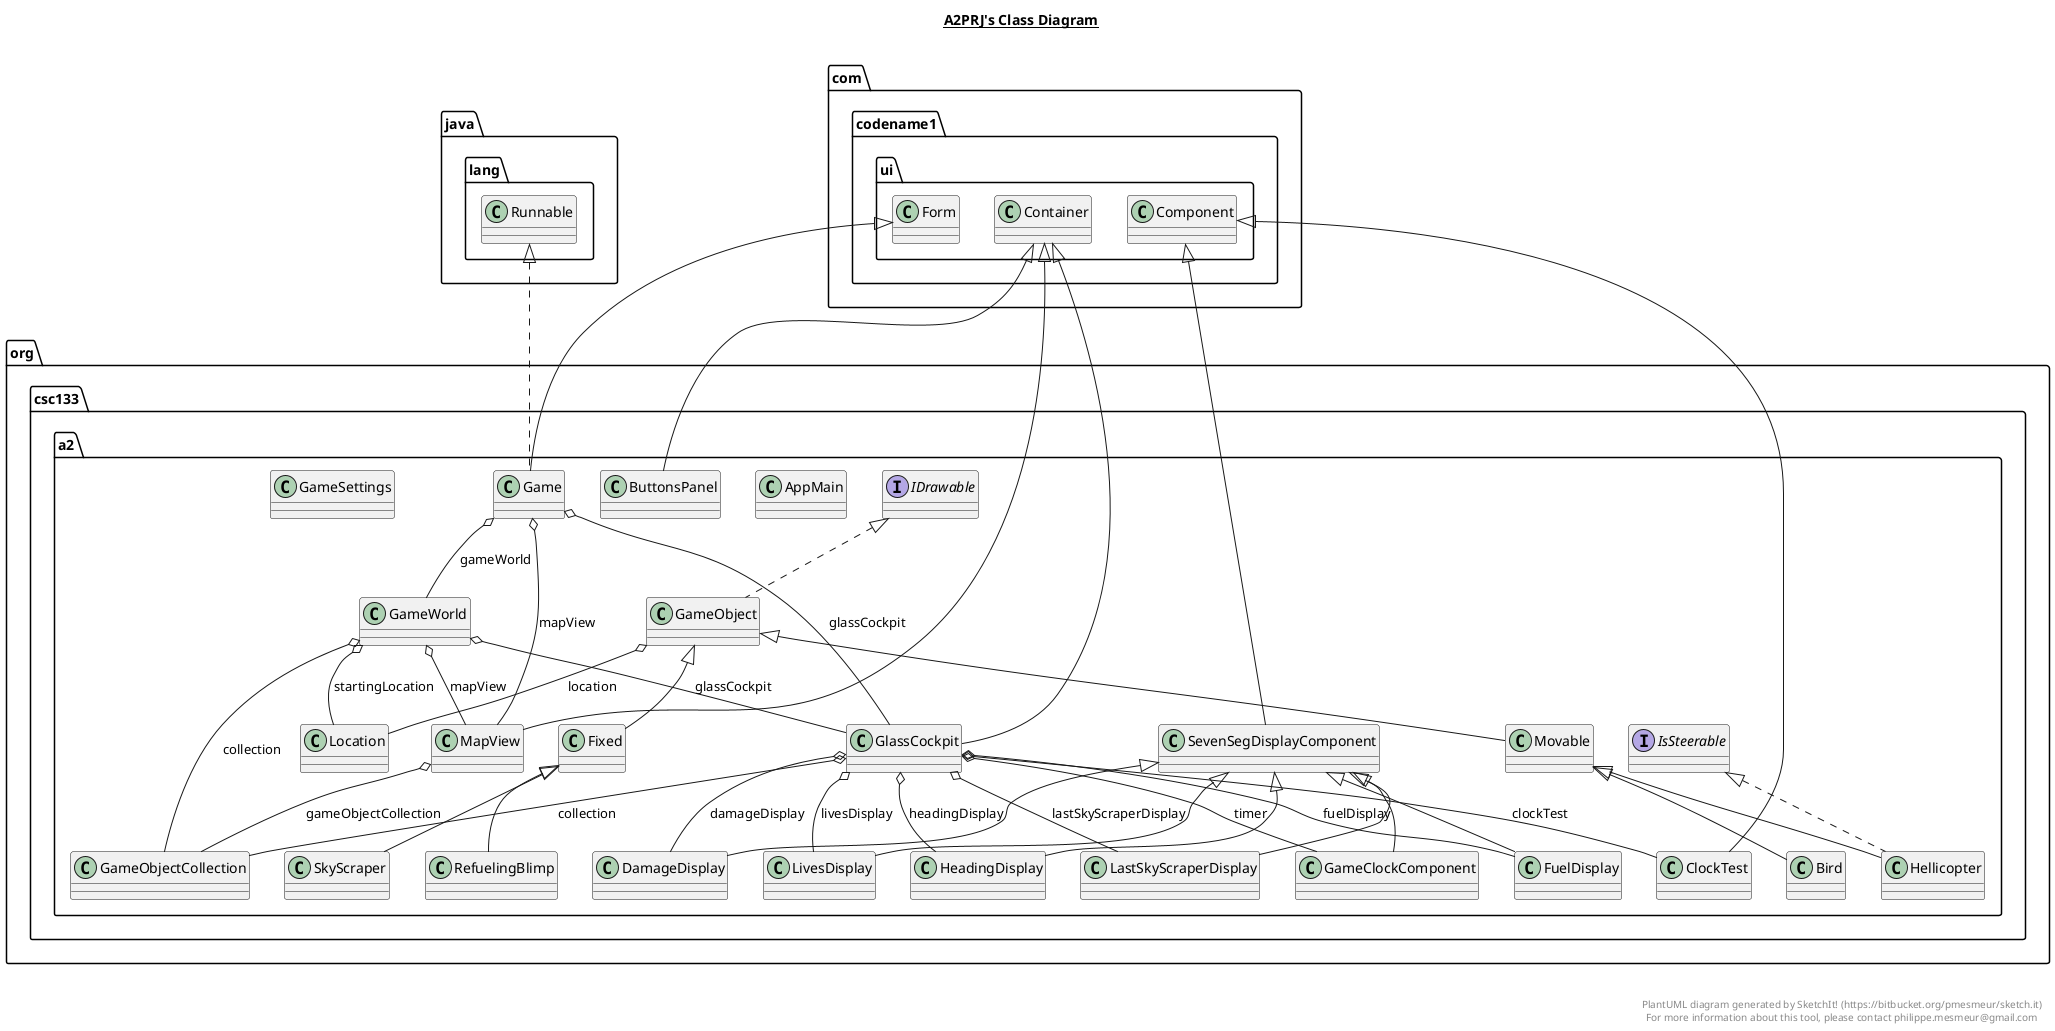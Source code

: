 @startuml

title __A2PRJ's Class Diagram__\n

  namespace org.csc133.a2 {
    class org.csc133.a2.AppMain {
    }
  }
  

  namespace org.csc133.a2 {
    class org.csc133.a2.Bird {
    }
  }
  

  namespace org.csc133.a2 {
    class org.csc133.a2.ButtonsPanel {
    }
  }
  

  namespace org.csc133.a2 {
    class org.csc133.a2.ClockTest {
    }
  }
  

  namespace org.csc133.a2 {
    class org.csc133.a2.DamageDisplay {
    }
  }
  

  namespace org.csc133.a2 {
    class org.csc133.a2.Fixed {
    }
  }
  

  namespace org.csc133.a2 {
    class org.csc133.a2.FuelDisplay {
    }
  }
  

  namespace org.csc133.a2 {
    class org.csc133.a2.Game {
    }
  }
  

  namespace org.csc133.a2 {
    class org.csc133.a2.GameClockComponent {
    }
  }
  

  namespace org.csc133.a2 {
    class org.csc133.a2.GameObject {
    }
  }
  

  namespace org.csc133.a2 {
    class org.csc133.a2.GameObjectCollection {
    }
  }
  

  namespace org.csc133.a2 {
    class org.csc133.a2.GameSettings {
    }
  }
  

  namespace org.csc133.a2 {
    class org.csc133.a2.GameWorld {
    }
  }
  

  namespace org.csc133.a2 {
    class org.csc133.a2.GlassCockpit {
    }
  }
  

  namespace org.csc133.a2 {
    class org.csc133.a2.HeadingDisplay {
    }
  }
  

  namespace org.csc133.a2 {
    class org.csc133.a2.Hellicopter {
    }
  }
  

  namespace org.csc133.a2 {
    interface org.csc133.a2.IDrawable {
    }
  }
  

  namespace org.csc133.a2 {
    interface org.csc133.a2.IsSteerable {
    }
  }
  

  namespace org.csc133.a2 {
    class org.csc133.a2.LastSkyScraperDisplay {
    }
  }
  

  namespace org.csc133.a2 {
    class org.csc133.a2.LivesDisplay {
    }
  }
  

  namespace org.csc133.a2 {
    class org.csc133.a2.Location {
    }
  }
  

  namespace org.csc133.a2 {
    class org.csc133.a2.MapView {
    }
  }
  

  namespace org.csc133.a2 {
    class org.csc133.a2.Movable {
    }
  }
  

  namespace org.csc133.a2 {
    class org.csc133.a2.RefuelingBlimp {
    }
  }
  

  namespace org.csc133.a2 {
    class org.csc133.a2.SevenSegDisplayComponent {
    }
  }
  

  namespace org.csc133.a2 {
    class org.csc133.a2.SkyScraper {
    }
  }
  

  org.csc133.a2.Bird -up-|> org.csc133.a2.Movable
  org.csc133.a2.ButtonsPanel -up-|> com.codename1.ui.Container
  org.csc133.a2.ClockTest -up-|> com.codename1.ui.Component
  org.csc133.a2.DamageDisplay -up-|> org.csc133.a2.SevenSegDisplayComponent
  org.csc133.a2.Fixed -up-|> org.csc133.a2.GameObject
  org.csc133.a2.FuelDisplay -up-|> org.csc133.a2.SevenSegDisplayComponent
  org.csc133.a2.Game .up.|> java.lang.Runnable
  org.csc133.a2.Game -up-|> com.codename1.ui.Form
  org.csc133.a2.Game o-- org.csc133.a2.GameWorld : gameWorld
  org.csc133.a2.Game o-- org.csc133.a2.GlassCockpit : glassCockpit
  org.csc133.a2.Game o-- org.csc133.a2.MapView : mapView
  org.csc133.a2.GameClockComponent -up-|> org.csc133.a2.SevenSegDisplayComponent
  org.csc133.a2.GameObject .up.|> org.csc133.a2.IDrawable
  org.csc133.a2.GameObject o-- org.csc133.a2.Location : location
  org.csc133.a2.GameWorld o-- org.csc133.a2.GameObjectCollection : collection
  org.csc133.a2.GameWorld o-- org.csc133.a2.GlassCockpit : glassCockpit
  org.csc133.a2.GameWorld o-- org.csc133.a2.MapView : mapView
  org.csc133.a2.GameWorld o-- org.csc133.a2.Location : startingLocation
  org.csc133.a2.GlassCockpit -up-|> com.codename1.ui.Container
  org.csc133.a2.GlassCockpit o-- org.csc133.a2.ClockTest : clockTest
  org.csc133.a2.GlassCockpit o-- org.csc133.a2.GameObjectCollection : collection
  org.csc133.a2.GlassCockpit o-- org.csc133.a2.DamageDisplay : damageDisplay
  org.csc133.a2.GlassCockpit o-- org.csc133.a2.FuelDisplay : fuelDisplay
  org.csc133.a2.GlassCockpit o-- org.csc133.a2.HeadingDisplay : headingDisplay
  org.csc133.a2.GlassCockpit o-- org.csc133.a2.LastSkyScraperDisplay : lastSkyScraperDisplay
  org.csc133.a2.GlassCockpit o-- org.csc133.a2.LivesDisplay : livesDisplay
  org.csc133.a2.GlassCockpit o-- org.csc133.a2.GameClockComponent : timer
  org.csc133.a2.HeadingDisplay -up-|> org.csc133.a2.SevenSegDisplayComponent
  org.csc133.a2.Hellicopter .up.|> org.csc133.a2.IsSteerable
  org.csc133.a2.Hellicopter -up-|> org.csc133.a2.Movable
  org.csc133.a2.LastSkyScraperDisplay -up-|> org.csc133.a2.SevenSegDisplayComponent
  org.csc133.a2.LivesDisplay -up-|> org.csc133.a2.SevenSegDisplayComponent
  org.csc133.a2.MapView -up-|> com.codename1.ui.Container
  org.csc133.a2.MapView o-- org.csc133.a2.GameObjectCollection : gameObjectCollection
  org.csc133.a2.Movable -up-|> org.csc133.a2.GameObject
  org.csc133.a2.RefuelingBlimp -up-|> org.csc133.a2.Fixed
  org.csc133.a2.SevenSegDisplayComponent -up-|> com.codename1.ui.Component
  org.csc133.a2.SkyScraper -up-|> org.csc133.a2.Fixed


right footer


PlantUML diagram generated by SketchIt! (https://bitbucket.org/pmesmeur/sketch.it)
For more information about this tool, please contact philippe.mesmeur@gmail.com
endfooter

@enduml
